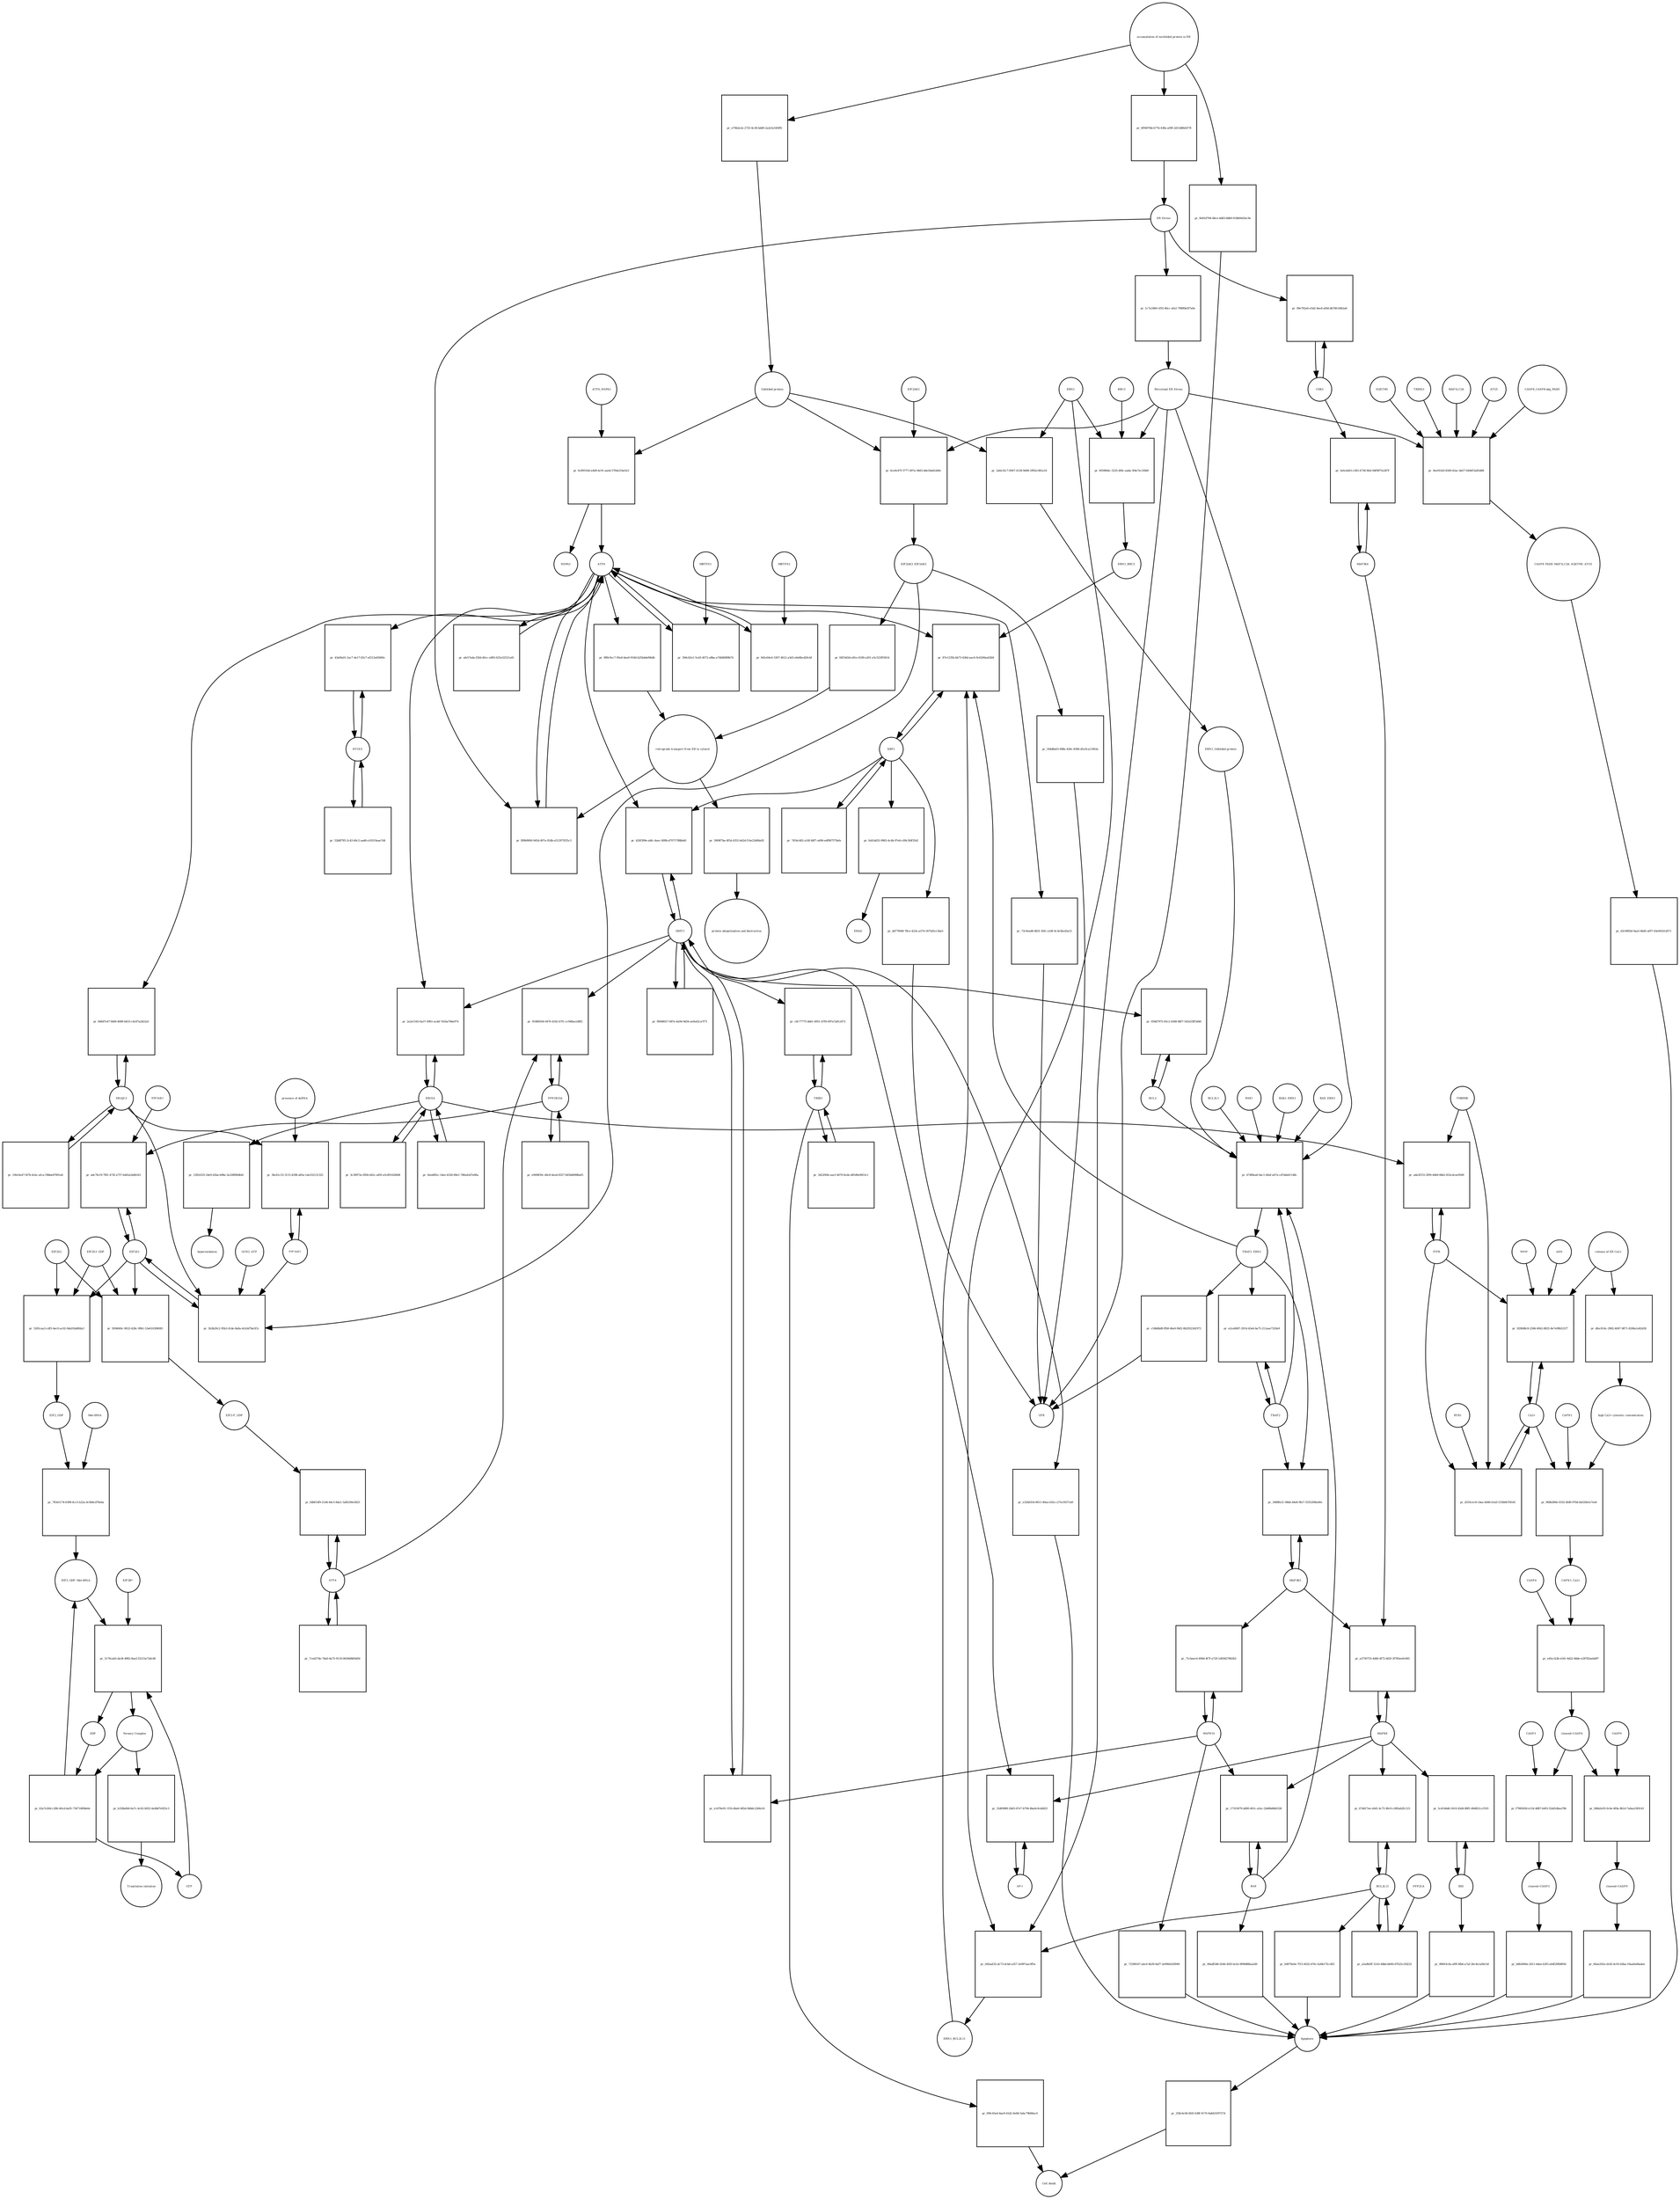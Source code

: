 strict digraph  {
ATF6_HSPA5 [annotation="", bipartite=0, cls=complex, fontsize=4, label=ATF6_HSPA5, shape=circle];
"pr_6c89516d-e4d9-4c91-aaeb-57fda31be5e3" [annotation="", bipartite=1, cls=process, fontsize=4, label="pr_6c89516d-e4d9-4c91-aaeb-57fda31be5e3", shape=square];
ATF6 [annotation="urn_miriam_hgnc.symbol_ATF6", bipartite=0, cls=macromolecule, fontsize=4, label=ATF6, shape=circle];
HSPA5 [annotation="urn_miriam_hgnc.symbol_HSPA5", bipartite=0, cls=macromolecule, fontsize=4, label=HSPA5, shape=circle];
"Unfolded protein" [annotation="", bipartite=0, cls=macromolecule, fontsize=4, label="Unfolded protein", shape=circle];
ERN1 [annotation="urn_miriam_hgnc.symbol_ERN1", bipartite=0, cls=macromolecule, fontsize=4, label=ERN1, shape=circle];
"pr_2a6e32c7-0947-4128-9d08-1ff62c981a18" [annotation="", bipartite=1, cls=process, fontsize=4, label="pr_2a6e32c7-0947-4128-9d08-1ff62c981a18", shape=square];
"ERN1_Unfolded protein" [annotation="", bipartite=0, cls=complex, fontsize=4, label="ERN1_Unfolded protein", shape=circle];
EIF2AK3_EIF2AK3 [annotation="", bipartite=0, cls=complex, fontsize=4, label=EIF2AK3_EIF2AK3, shape=circle];
"pr_fdf10d3d-e81e-4189-a201-e5c522f93614" [annotation="", bipartite=1, cls=process, fontsize=4, label="pr_fdf10d3d-e81e-4189-a201-e5c522f93614", shape=square];
"retrograde transport from ER to cytosol" [annotation="", bipartite=0, cls=phenotype, fontsize=4, label="retrograde transport from ER to cytosol", shape=circle];
"pr_989c9cc7-95e6-4ea9-918d-b25b4def66db" [annotation="", bipartite=1, cls=process, fontsize=4, label="pr_989c9cc7-95e6-4ea9-918d-b25b4def66db", shape=square];
"pr_3909f7ba-0f5d-4355-b42d-f14e23d06a92" [annotation="", bipartite=1, cls=process, fontsize=4, label="pr_3909f7ba-0f5d-4355-b42d-f14e23d06a92", shape=square];
"protein ubiquitination and destruction" [annotation="", bipartite=0, cls=phenotype, fontsize=4, label="protein ubiquitination and destruction", shape=circle];
"pr_474f8ea6-0ac1-40af-a67a-cd7dda61148c" [annotation="", bipartite=1, cls=process, fontsize=4, label="pr_474f8ea6-0ac1-40af-a67a-cd7dda61148c", shape=square];
TRAF2_ERN1 [annotation="", bipartite=0, cls=complex, fontsize=4, label=TRAF2_ERN1, shape=circle];
BAK1_ERN1 [annotation="", bipartite=0, cls=complex, fontsize=4, label=BAK1_ERN1, shape=circle];
BAX_ERN1 [annotation="", bipartite=0, cls=complex, fontsize=4, label=BAX_ERN1, shape=circle];
BCL2 [annotation="urn_miriam_hgnc.symbol_BCL2", bipartite=0, cls="nucleic acid feature", fontsize=4, label=BCL2, shape=circle];
BCL2L1 [annotation="urn_miriam_hgnc.symbol_BCL2L1", bipartite=0, cls=macromolecule, fontsize=4, label=BCL2L1, shape=circle];
"Persistant ER Stress" [annotation="", bipartite=0, cls=phenotype, fontsize=4, label="Persistant ER Stress", shape=circle];
BAX [annotation="urn_miriam_hgnc.symbol_BAX", bipartite=0, cls=macromolecule, fontsize=4, label=BAX, shape=circle];
BAK1 [annotation="urn_miriam_hgnc.symbol_BAK1", bipartite=0, cls=macromolecule, fontsize=4, label=BAK1, shape=circle];
TRAF2 [annotation="urn_miriam_hgnc.symbol_TRAF2", bipartite=0, cls=macromolecule, fontsize=4, label=TRAF2, shape=circle];
XBP1 [annotation="urn_miriam_hgnc.symbol_XBP1", bipartite=0, cls=macromolecule, fontsize=4, label=XBP1, shape=circle];
"pr_87e1235b-bb73-436d-aac6-9c6200aa62b9" [annotation="", bipartite=1, cls=process, fontsize=4, label="pr_87e1235b-bb73-436d-aac6-9c6200aa62b9", shape=square];
ERN1_BBC3 [annotation="", bipartite=0, cls=complex, fontsize=4, label=ERN1_BBC3, shape=circle];
ERN1_BCL2L11 [annotation="", bipartite=0, cls=complex, fontsize=4, label=ERN1_BCL2L11, shape=circle];
"pr_7454c482-a16f-48f7-a496-edf987579afe" [annotation="", bipartite=1, cls=process, fontsize=4, label="pr_7454c482-a16f-48f7-a496-edf987579afe", shape=square];
"pr_fa81dd33-9983-4c4b-97e6-c89c3fdf35d1" [annotation="", bipartite=1, cls=process, fontsize=4, label="pr_fa81dd33-9983-4c4b-97e6-c89c3fdf35d1", shape=square];
ERAD [annotation="", bipartite=0, cls=phenotype, fontsize=4, label=ERAD, shape=circle];
"pr_dd77f608-78ce-423e-a374-1875d5cc5be5" [annotation="", bipartite=1, cls=process, fontsize=4, label="pr_dd77f608-78ce-423e-a374-1875d5cc5be5", shape=square];
UPR [annotation="", bipartite=0, cls=phenotype, fontsize=4, label=UPR, shape=circle];
"pr_e2ce8687-2914-43e4-ba75-211aae7320e9" [annotation="", bipartite=1, cls=process, fontsize=4, label="pr_e2ce8687-2914-43e4-ba75-211aae7320e9", shape=square];
MAPK8 [annotation="urn_miriam_hgnc.symbol_MAPK8", bipartite=0, cls=macromolecule, fontsize=4, label=MAPK8, shape=circle];
"pr_a3750755-4d40-4f72-b02f-3f785ee0c065" [annotation="", bipartite=1, cls=process, fontsize=4, label="pr_a3750755-4d40-4f72-b02f-3f785ee0c065", shape=square];
MAP3K4 [annotation="urn_miriam_hgnc.symbol_MAP3K4", bipartite=0, cls=macromolecule, fontsize=4, label=MAP3K4, shape=circle];
MAP3K5 [annotation="urn_miriam_hgnc.symbol_MAP3K5", bipartite=0, cls=macromolecule, fontsize=4, label=MAP3K5, shape=circle];
MAPK14 [annotation="urn_miriam_hgnc.symbol_MAPK14", bipartite=0, cls=macromolecule, fontsize=4, label=MAPK14, shape=circle];
"pr_71cbeec6-496d-4f7f-a720-1d05827863b3" [annotation="", bipartite=1, cls=process, fontsize=4, label="pr_71cbeec6-496d-4f7f-a720-1d05827863b3", shape=square];
"pr_72398167-abc6-4b39-8af7-2e990e020949" [annotation="", bipartite=1, cls=process, fontsize=4, label="pr_72398167-abc6-4b39-8af7-2e990e020949", shape=square];
Apoptosis [annotation="", bipartite=0, cls=phenotype, fontsize=4, label=Apoptosis, shape=circle];
DDIT3 [annotation="urn_miriam_hgnc.symbol_DDIT3", bipartite=0, cls=macromolecule, fontsize=4, label=DDIT3, shape=circle];
"pr_e1d76e91-1f1b-4be6-9d5d-0b8dc2266c61" [annotation="", bipartite=1, cls=process, fontsize=4, label="pr_e1d76e91-1f1b-4be6-9d5d-0b8dc2266c61", shape=square];
"pr_e326d354-8011-49ea-b1fa-c27ecf437cb0" [annotation="", bipartite=1, cls=process, fontsize=4, label="pr_e326d354-8011-49ea-b1fa-c27ecf437cb0", shape=square];
"pr_058d7975-65c2-4568-86f7-543a55ff3d48" [annotation="", bipartite=1, cls=process, fontsize=4, label="pr_058d7975-65c2-4568-86f7-543a55ff3d48", shape=square];
"pr_f89b9900-945d-497a-924b-e512975f35c3" [annotation="", bipartite=1, cls=process, fontsize=4, label="pr_f89b9900-945d-497a-924b-e512975f35c3", shape=square];
"ER Stress" [annotation="", bipartite=0, cls=phenotype, fontsize=4, label="ER Stress", shape=circle];
"pr_394c62e1-5cd3-4072-a8ba-a74fd6089b74" [annotation="", bipartite=1, cls=process, fontsize=4, label="pr_394c62e1-5cd3-4072-a8ba-a74fd6089b74", shape=square];
MBTPS1 [annotation="urn_miriam_hgnc.symbol_MBTPS1", bipartite=0, cls=macromolecule, fontsize=4, label=MBTPS1, shape=circle];
"pr_9d1e04c6-5307-4612-a3d3-e6e8bcd20cbf" [annotation="", bipartite=1, cls=process, fontsize=4, label="pr_9d1e04c6-5307-4612-a3d3-e6e8bcd20cbf", shape=square];
MBTPS2 [annotation="urn_miriam_hgnc.symbol_MBTPS2", bipartite=0, cls=macromolecule, fontsize=4, label=MBTPS2, shape=circle];
"pr_afe57ada-f20d-40cc-a983-625e32521a45" [annotation="", bipartite=1, cls=process, fontsize=4, label="pr_afe57ada-f20d-40cc-a983-625e32521a45", shape=square];
"pr_f8948027-687e-4a94-9d34-ae0e42ca7f71" [annotation="", bipartite=1, cls=process, fontsize=4, label="pr_f8948027-687e-4a94-9d34-ae0e42ca7f71", shape=square];
"pr_420f399e-abfc-4aec-809b-d7071788bb40" [annotation="", bipartite=1, cls=process, fontsize=4, label="pr_420f399e-abfc-4aec-809b-d7071788bb40", shape=square];
EIF2S1 [annotation="urn_miriam_hgnc.symbol_EIF2S1", bipartite=0, cls=macromolecule, fontsize=4, label=EIF2S1, shape=circle];
"pr_5b3b20c2-95b3-41de-8a8a-4cb3d7be5f1c" [annotation="", bipartite=1, cls=process, fontsize=4, label="pr_5b3b20c2-95b3-41de-8a8a-4cb3d7be5f1c", shape=square];
GCN2_ATP [annotation="", bipartite=0, cls=complex, fontsize=4, label=GCN2_ATP, shape=circle];
EIF2AK2 [annotation="urn_miriam_hgnc.symbol_EIF2AK2", bipartite=0, cls=macromolecule, fontsize=4, label=EIF2AK2, shape=circle];
DNAJC3 [annotation="urn_miriam_hgnc.symbol_DNAJC3", bipartite=0, cls=macromolecule, fontsize=4, label=DNAJC3, shape=circle];
EIF2S2 [annotation="urn_miriam_hgnc.symbol_EIF2S2", bipartite=0, cls=macromolecule, fontsize=4, label=EIF2S2, shape=circle];
"pr_5265caa3-cdf3-4ec0-ac02-0da91bd6fda3" [annotation="", bipartite=1, cls=process, fontsize=4, label="pr_5265caa3-cdf3-4ec0-ac02-0da91bd6fda3", shape=square];
EIF2S3_GDP [annotation="", bipartite=0, cls=complex, fontsize=4, label=EIF2S3_GDP, shape=circle];
EIF2_GDP [annotation="", bipartite=0, cls=complex, fontsize=4, label=EIF2_GDP, shape=circle];
"EIF2_GDP_Met-tRNA" [annotation="", bipartite=0, cls=complex, fontsize=4, label="EIF2_GDP_Met-tRNA", shape=circle];
"pr_5176cab5-da34-4982-8ae2-f2215a72dcd0" [annotation="", bipartite=1, cls=process, fontsize=4, label="pr_5176cab5-da34-4982-8ae2-f2215a72dcd0", shape=square];
"Ternary Complex" [annotation="", bipartite=0, cls=complex, fontsize=4, label="Ternary Complex", shape=circle];
"EIF2B*" [annotation="", bipartite=0, cls=complex, fontsize=4, label="EIF2B*", shape=circle];
GTP [annotation="urn_miriam_obo.chebi_CHEBI%3A57600", bipartite=0, cls="simple chemical", fontsize=4, label=GTP, shape=circle];
GDP [annotation="urn_miriam_obo.chebi_CHEBI%3A65180", bipartite=0, cls="simple chemical", fontsize=4, label=GDP, shape=circle];
"pr_62a7e20d-c286-40cd-ba91-736716f68e6e" [annotation="", bipartite=1, cls=process, fontsize=4, label="pr_62a7e20d-c286-40cd-ba91-736716f68e6e", shape=square];
ATF4 [annotation="urn_miriam_hgnc.symbol_ATF4", bipartite=0, cls=macromolecule, fontsize=4, label=ATF4, shape=circle];
"pr_fdb814f9-21d4-44c5-8da1-5afb336e5825" [annotation="", bipartite=1, cls=process, fontsize=4, label="pr_fdb814f9-21d4-44c5-8da1-5afb336e5825", shape=square];
"EIF2-P_GDP" [annotation="", bipartite=0, cls=complex, fontsize=4, label="EIF2-P_GDP", shape=circle];
"pr_7ced374e-7da0-4a75-9118-0650b8bf4d56" [annotation="", bipartite=1, cls=process, fontsize=4, label="pr_7ced374e-7da0-4a75-9118-0650b8bf4d56", shape=square];
PPP1R15A [annotation="urn_miriam_hgnc.symbol_PPP1R15A", bipartite=0, cls=macromolecule, fontsize=4, label=PPP1R15A, shape=circle];
"pr_91886504-0470-4182-b7f1-cc948aa1d8f2" [annotation="", bipartite=1, cls=process, fontsize=4, label="pr_91886504-0470-4182-b7f1-cc948aa1d8f2", shape=square];
"pr_e949839c-d0c8-4ea4-8327-845b48988a65" [annotation="", bipartite=1, cls=process, fontsize=4, label="pr_e949839c-d0c8-4ea4-8327-845b48988a65", shape=square];
"pr_b328a6b9-6a7c-4c62-b932-4a4b87e925c3" [annotation="", bipartite=1, cls=process, fontsize=4, label="pr_b328a6b9-6a7c-4c62-b932-4a4b87e925c3", shape=square];
"Translation initiation" [annotation="", bipartite=0, cls=phenotype, fontsize=4, label="Translation initiation", shape=circle];
"pr_3488fe21-94bb-44e8-9fa7-35352f4be40c" [annotation="", bipartite=1, cls=process, fontsize=4, label="pr_3488fe21-94bb-44e8-9fa7-35352f4be40c", shape=square];
ERO1A [annotation="urn_miriam_hgnc.symbol_ERO1A", bipartite=0, cls=macromolecule, fontsize=4, label=ERO1A, shape=circle];
"pr_2a2e1543-6a37-4961-acdd-7d1ba76be974" [annotation="", bipartite=1, cls=process, fontsize=4, label="pr_2a2e1543-6a37-4961-acdd-7d1ba76be974", shape=square];
"pr_0eebf82c-14ee-4326-80e1-786a42d7e86a" [annotation="", bipartite=1, cls=process, fontsize=4, label="pr_0eebf82c-14ee-4326-80e1-786a42d7e86a", shape=square];
"pr_adc7fe19-7f81-472f-a757-b445a24db163" [annotation="", bipartite=1, cls=process, fontsize=4, label="pr_adc7fe19-7f81-472f-a757-b445a24db163", shape=square];
EIF2AK1 [annotation="urn_miriam_hgnc.symbol_EIF2AK1", bipartite=0, cls=macromolecule, fontsize=4, label=EIF2AK1, shape=circle];
"pr_17103479-dd90-401c-a5ec-2b48b86b0326" [annotation="", bipartite=1, cls=process, fontsize=4, label="pr_17103479-dd90-401c-a5ec-2b48b86b0326", shape=square];
"pr_08adf5d6-0246-492f-bcb2-8f96888aa2d9" [annotation="", bipartite=1, cls=process, fontsize=4, label="pr_08adf5d6-0246-492f-bcb2-8f96888aa2d9", shape=square];
"Ca2+" [annotation="urn_miriam_obo.chebi_CHEBI%3A29108", bipartite=0, cls="simple chemical", fontsize=4, label="Ca2+", shape=circle];
"pr_929b98c8-2584-4942-8825-8e7e99b521f7" [annotation="", bipartite=1, cls=process, fontsize=4, label="pr_929b98c8-2584-4942-8825-8e7e99b521f7", shape=square];
"release of ER Ca2+" [annotation="", bipartite=0, cls=phenotype, fontsize=4, label="release of ER Ca2+", shape=circle];
ITPR [annotation="urn_miriam_hgnc.symbol_ITPR1|urn_miriam_hgnc.symbol_ITPR2|urn_miriam_hgnc.symbol_ITPR3", bipartite=0, cls=macromolecule, fontsize=4, label=ITPR, shape=circle];
MAM [annotation="", bipartite=0, cls=phenotype, fontsize=4, label=MAM, shape=circle];
s619 [annotation="", bipartite=0, cls=complex, fontsize=4, label=s619, shape=circle];
"pr_fa0ceb63-c583-4738-9faf-84f9875e287f" [annotation="", bipartite=1, cls=process, fontsize=4, label="pr_fa0ceb63-c583-4738-9faf-84f9875e287f", shape=square];
CDK5 [annotation="urn_miriam_hgnc.symbol_CDK5", bipartite=0, cls=macromolecule, fontsize=4, label=CDK5, shape=circle];
"pr_09e762a6-e5d2-4ee4-af0d-db76fc64b2a6" [annotation="", bipartite=1, cls="uncertain process", fontsize=4, label="pr_09e762a6-e5d2-4ee4-af0d-db76fc64b2a6", shape=square];
"pr_258c6c66-fb5f-438f-9170-9a8d31f9727d" [annotation="", bipartite=1, cls=process, fontsize=4, label="pr_258c6c66-fb5f-438f-9170-9a8d31f9727d", shape=square];
"Cell death" [annotation="", bipartite=0, cls=phenotype, fontsize=4, label="Cell death", shape=circle];
"pr_d335cec8-cbea-4d46-b1a0-533b0b7f4541" [annotation="", bipartite=1, cls=process, fontsize=4, label="pr_d335cec8-cbea-4d46-b1a0-533b0b7f4541", shape=square];
TMBIM6 [annotation="urn_miriam_hgnc.symbol_TMBIM6", bipartite=0, cls=macromolecule, fontsize=4, label=TMBIM6, shape=circle];
RYR1 [annotation="urn_miriam_hgnc.symbol_RYR1", bipartite=0, cls=macromolecule, fontsize=4, label=RYR1, shape=circle];
EIF2AK3 [annotation="urn_miriam_hgnc.symbol_EIF2AK3", bipartite=0, cls=macromolecule, fontsize=4, label=EIF2AK3, shape=circle];
"pr_6ce0c87f-5777-497a-9483-dde1bbd1d40c" [annotation="", bipartite=1, cls=process, fontsize=4, label="pr_6ce0c87f-5777-497a-9483-dde1bbd1d40c", shape=square];
"pr_12fb1635-24e9-42ba-b98a-3a328f80db41" [annotation="", bipartite=1, cls=process, fontsize=4, label="pr_12fb1635-24e9-42ba-b98a-3a328f80db41", shape=square];
hyperoxidation [annotation="", bipartite=0, cls=phenotype, fontsize=4, label=hyperoxidation, shape=circle];
"pr_3c38972e-f85b-442c-a65f-a5c891628fd8" [annotation="", bipartite=1, cls=process, fontsize=4, label="pr_3c38972e-f85b-442c-a65f-a5c891628fd8", shape=square];
"pr_1c7a18b9-cf92-40cc-afe2-79889a5f7a0e" [annotation="", bipartite=1, cls=process, fontsize=4, label="pr_1c7a18b9-cf92-40cc-afe2-79889a5f7a0e", shape=square];
"CASP8_CASP8-ubq_FADD" [annotation="", bipartite=0, cls=complex, fontsize=4, label="CASP8_CASP8-ubq_FADD", shape=circle];
"pr_9ee91fa9-8349-42ac-bb57-649d53a85d68" [annotation="", bipartite=1, cls=process, fontsize=4, label="pr_9ee91fa9-8349-42ac-bb57-649d53a85d68", shape=square];
"SQSTM1 " [annotation="urn_miriam_hgnc.symbol_SQSTM1", bipartite=0, cls=macromolecule, fontsize=4, label="SQSTM1 ", shape=circle];
CASP8_FADD_MAP1LC3A_SQSTM1_ATG5 [annotation="", bipartite=0, cls=complex, fontsize=4, label=CASP8_FADD_MAP1LC3A_SQSTM1_ATG5, shape=circle];
TRIM13 [annotation="urn_miriam_hgnc.symbol_TRIM13", bipartite=0, cls=macromolecule, fontsize=4, label=TRIM13, shape=circle];
MAP1LC3A [annotation="urn_miriam_hgnc.symbol_MAP1LC3A", bipartite=0, cls=macromolecule, fontsize=4, label=MAP1LC3A, shape=circle];
ATG5 [annotation="urn_miriam_hgnc.symbol_ATG5", bipartite=0, cls=macromolecule, fontsize=4, label=ATG5, shape=circle];
"pr_d3c0895d-9aa5-4bd5-af97-43e94161d571" [annotation="", bipartite=1, cls=process, fontsize=4, label="pr_d3c0895d-9aa5-4bd5-af97-43e94161d571", shape=square];
"AP-1" [annotation="urn_miriam_hgnc.symbol_FOS|urn_miriam_hgnc.symbol_FOSB|urn_miriam_hgnc.symbol_FOSL1|urn_miriam_hgnc.symbol_FOSL2|urn_miriam_hgnc.symbol_JUN|urn_miriam_hgnc.symbol_JUNB|urn_miriam_hgnc.symbol_JUND", bipartite=0, cls=macromolecule, fontsize=4, label="AP-1", shape=circle];
"pr_32df4989-2b63-47e7-b794-4ba4c0cdd425" [annotation="", bipartite=1, cls=process, fontsize=4, label="pr_32df4989-2b63-47e7-b794-4ba4c0cdd425", shape=square];
"pr_3bc61c53-3115-4298-a85a-1de332131325" [annotation="", bipartite=1, cls=process, fontsize=4, label="pr_3bc61c53-3115-4298-a85a-1de332131325", shape=square];
"presence of dsRNA" [annotation="", bipartite=0, cls=phenotype, fontsize=4, label="presence of dsRNA", shape=circle];
"Met-tRNA" [annotation="urn_miriam_hgnc_HGNC%3A34779", bipartite=0, cls="nucleic acid feature", fontsize=4, label="Met-tRNA", shape=circle];
"pr_783e5174-6398-4cc5-b22a-4c0b4cd76eba" [annotation="", bipartite=1, cls=process, fontsize=4, label="pr_783e5174-6398-4cc5-b22a-4c0b4cd76eba", shape=square];
"pr_5f04660c-9032-428c-99b1-53e616398083" [annotation="", bipartite=1, cls=process, fontsize=4, label="pr_5f04660c-9032-428c-99b1-53e616398083", shape=square];
"accumulation of misfolded protein in ER" [annotation="", bipartite=0, cls=phenotype, fontsize=4, label="accumulation of misfolded protein in ER", shape=circle];
"pr_e76b2e2e-2725-4c38-bdd9-2a2e5e545ff6" [annotation="", bipartite=1, cls=process, fontsize=4, label="pr_e76b2e2e-2725-4c38-bdd9-2a2e5e545ff6", shape=square];
"pr_6f9497bb-b77b-438a-a09f-2d15d86d1f78" [annotation="", bipartite=1, cls=process, fontsize=4, label="pr_6f9497bb-b77b-438a-a09f-2d15d86d1f78", shape=square];
"pr_9e81d794-48ce-4d83-8db9-018b0443ec9e" [annotation="", bipartite=1, cls=process, fontsize=4, label="pr_9e81d794-48ce-4d83-8db9-018b0443ec9e", shape=square];
"pr_184d8a03-908e-428c-8396-d5c0ca11963a" [annotation="", bipartite=1, cls=process, fontsize=4, label="pr_184d8a03-908e-428c-8396-d5c0ca11963a", shape=square];
"pr_c54b8bd9-ffb9-46e0-9bf2-8b29323d1972" [annotation="", bipartite=1, cls=process, fontsize=4, label="pr_c54b8bd9-ffb9-46e0-9bf2-8b29323d1972", shape=square];
"pr_73c9ead8-d831-45fc-a18f-4c3e5bcd3a15" [annotation="", bipartite=1, cls=process, fontsize=4, label="pr_73c9ead8-d831-45fc-a18f-4c3e5bcd3a15", shape=square];
BCL2L11 [annotation="urn_miriam_hgnc.symbol_BCL2L11", bipartite=0, cls=macromolecule, fontsize=4, label=BCL2L11, shape=circle];
"pr_67dd17ee-e0d1-4c72-80c0-c085ab2fc123" [annotation="", bipartite=1, cls=process, fontsize=4, label="pr_67dd17ee-e0d1-4c72-80c0-c085ab2fc123", shape=square];
BID [annotation="urn_miriam_hgnc.symbol_BID", bipartite=0, cls=macromolecule, fontsize=4, label=BID, shape=circle];
"pr_5cd146d6-5410-42d4-88f5-49d821ccf183" [annotation="", bipartite=1, cls=process, fontsize=4, label="pr_5cd146d6-5410-42d4-88f5-49d821ccf183", shape=square];
"pr_0d979a0e-7f15-4032-b76c-b26b17fcc6f3" [annotation="", bipartite=1, cls=process, fontsize=4, label="pr_0d979a0e-7f15-4032-b76c-b26b17fcc6f3", shape=square];
"pr_89603c0a-af9f-4fb6-a7af-26c4e1a0b13d" [annotation="", bipartite=1, cls=process, fontsize=4, label="pr_89603c0a-af9f-4fb6-a7af-26c4e1a0b13d", shape=square];
"pr_0d5aaf32-dc73-4cbd-a357-3e997aac9f5e" [annotation="", bipartite=1, cls=process, fontsize=4, label="pr_0d5aaf32-dc73-4cbd-a357-3e997aac9f5e", shape=square];
"pr_f659844c-3225-4f8c-aada-3f4e7ec1fb60" [annotation="", bipartite=1, cls=process, fontsize=4, label="pr_f659844c-3225-4f8c-aada-3f4e7ec1fb60", shape=square];
BBC3 [annotation="urn_miriam_hgnc.symbol_BBC3", bipartite=0, cls=macromolecule, fontsize=4, label=BBC3, shape=circle];
"pr_a5a9b5ff-3143-4dbb-bb90-d7025c1fd232" [annotation="", bipartite=1, cls=process, fontsize=4, label="pr_a5a9b5ff-3143-4dbb-bb90-d7025c1fd232", shape=square];
PPP2CA [annotation="urn_miriam_hgnc.symbol_PPP2CA", bipartite=0, cls=macromolecule, fontsize=4, label=PPP2CA, shape=circle];
TRIB3 [annotation="urn_miriam_hgnc.symbol_TRIB3", bipartite=0, cls=macromolecule, fontsize=4, label=TRIB3, shape=circle];
"pr_c8c77775-bb61-4951-b7f6-697a7a812472" [annotation="", bipartite=1, cls=process, fontsize=4, label="pr_c8c77775-bb61-4951-b7f6-697a7a812472", shape=square];
"pr_3422f49e-aacf-4070-8cde-d8549e9653c1" [annotation="", bipartite=1, cls=process, fontsize=4, label="pr_3422f49e-aacf-4070-8cde-d8549e9653c1", shape=square];
"pr_f09c45e4-8ae9-41d2-9e68-5ebc79b96ec0" [annotation="", bipartite=1, cls=process, fontsize=4, label="pr_f09c45e4-8ae9-41d2-9e68-5ebc79b96ec0", shape=square];
"pr_dfec814c-2982-4047-9871-8206a1e82d30" [annotation="", bipartite=1, cls=process, fontsize=4, label="pr_dfec814c-2982-4047-9871-8206a1e82d30", shape=square];
"high Ca2+ cytosolic concentration" [annotation="", bipartite=0, cls=phenotype, fontsize=4, label="high Ca2+ cytosolic concentration", shape=circle];
"pr_848d7e47-fb68-4689-b433-c4c87a2d22a5" [annotation="", bipartite=1, cls=process, fontsize=4, label="pr_848d7e47-fb68-4689-b433-c4c87a2d22a5", shape=square];
"pr_106c6e47-f47b-4cbc-afca-59bbe87891a8" [annotation="", bipartite=1, cls=process, fontsize=4, label="pr_106c6e47-f47b-4cbc-afca-59bbe87891a8", shape=square];
"pr_ada3f155-2f09-44b9-84b2-832cdcee9569" [annotation="", bipartite=1, cls=process, fontsize=4, label="pr_ada3f155-2f09-44b9-84b2-832cdcee9569", shape=square];
CASP4 [annotation="urn_miriam_hgnc.symbol_CASP4", bipartite=0, cls=macromolecule, fontsize=4, label=CASP4, shape=circle];
"pr_e45ccb3b-e541-4d22-8dde-e28782aebd97" [annotation="", bipartite=1, cls=process, fontsize=4, label="pr_e45ccb3b-e541-4d22-8dde-e28782aebd97", shape=square];
"cleaved~CASP4" [annotation="urn_miriam_hgnc.symbol_CASP4", bipartite=0, cls=macromolecule, fontsize=4, label="cleaved~CASP4", shape=circle];
"CAPN1_Ca2+" [annotation="", bipartite=0, cls=complex, fontsize=4, label="CAPN1_Ca2+", shape=circle];
CASP3 [annotation="urn_miriam_hgnc.symbol_CASP3", bipartite=0, cls=macromolecule, fontsize=4, label=CASP3, shape=circle];
"pr_f7985658-e124-4887-b491-f2dd1dbea78b" [annotation="", bipartite=1, cls=process, fontsize=4, label="pr_f7985658-e124-4887-b491-f2dd1dbea78b", shape=square];
"cleaved~CASP3" [annotation="urn_miriam_hgnc.symbol_CASP3", bipartite=0, cls=macromolecule, fontsize=4, label="cleaved~CASP3", shape=circle];
CASP9 [annotation="urn_miriam_hgnc.symbol_CSAP9", bipartite=0, cls=macromolecule, fontsize=4, label=CASP9, shape=circle];
"pr_fdbb2e93-0c4e-4f0a-8b1d-7a6aa10f4141" [annotation="", bipartite=1, cls=process, fontsize=4, label="pr_fdbb2e93-0c4e-4f0a-8b1d-7a6aa10f4141", shape=square];
"cleaved~CASP9" [annotation="urn_miriam_hgnc.symbol_CASP9", bipartite=0, cls=macromolecule, fontsize=4, label="cleaved~CASP9", shape=circle];
CAPN1 [annotation="urn_miriam_hgnc.symbol_CAPN1", bipartite=0, cls=macromolecule, fontsize=4, label=CAPN1, shape=circle];
"pr_968b389e-0332-4fd9-97bd-bb526b1e7ee6" [annotation="", bipartite=1, cls=process, fontsize=4, label="pr_968b389e-0332-4fd9-97bd-bb526b1e7ee6", shape=square];
"pr_b8b5060e-2611-4dee-b3f5-eb4f20fb8956" [annotation="", bipartite=1, cls=process, fontsize=4, label="pr_b8b5060e-2611-4dee-b3f5-eb4f20fb8956", shape=square];
"pr_66ae292e-d1d5-4c93-b5ba-19aa0a66adee" [annotation="", bipartite=1, cls=process, fontsize=4, label="pr_66ae292e-d1d5-4c93-b5ba-19aa0a66adee", shape=square];
HYOU1 [annotation="urn_miriam_hgnc.symbol_HYOU1", bipartite=0, cls=macromolecule, fontsize=4, label=HYOU1, shape=circle];
"pr_43af6a01-2ac7-4e17-83c7-ef212a65060c" [annotation="", bipartite=1, cls=process, fontsize=4, label="pr_43af6a01-2ac7-4e17-83c7-ef212a65060c", shape=square];
"pr_52b8f785-2c43-40c2-aad6-e16519aae7d4" [annotation="", bipartite=1, cls=process, fontsize=4, label="pr_52b8f785-2c43-40c2-aad6-e16519aae7d4", shape=square];
ATF6_HSPA5 -> "pr_6c89516d-e4d9-4c91-aaeb-57fda31be5e3"  [annotation="", interaction_type=consumption];
"pr_6c89516d-e4d9-4c91-aaeb-57fda31be5e3" -> ATF6  [annotation="", interaction_type=production];
"pr_6c89516d-e4d9-4c91-aaeb-57fda31be5e3" -> HSPA5  [annotation="", interaction_type=production];
ATF6 -> "pr_989c9cc7-95e6-4ea9-918d-b25b4def66db"  [annotation="", interaction_type=consumption];
ATF6 -> "pr_87e1235b-bb73-436d-aac6-9c6200aa62b9"  [annotation="urn_miriam_pubmed_26587781|urn_miriam_pubmed_23430059", interaction_type=catalysis];
ATF6 -> "pr_f89b9900-945d-497a-924b-e512975f35c3"  [annotation="", interaction_type=consumption];
ATF6 -> "pr_394c62e1-5cd3-4072-a8ba-a74fd6089b74"  [annotation="", interaction_type=consumption];
ATF6 -> "pr_9d1e04c6-5307-4612-a3d3-e6e8bcd20cbf"  [annotation="", interaction_type=consumption];
ATF6 -> "pr_afe57ada-f20d-40cc-a983-625e32521a45"  [annotation="", interaction_type=consumption];
ATF6 -> "pr_420f399e-abfc-4aec-809b-d7071788bb40"  [annotation="urn_miriam_pubmed_26587781|urn_miriam_pubmed_17991856|urn_miriam_pubmed_28843399", interaction_type=catalysis];
ATF6 -> "pr_2a2e1543-6a37-4961-acdd-7d1ba76be974"  [annotation="urn_miriam_pubmed_23850759|urn_miriam_pubmed_25387528", interaction_type=catalysis];
ATF6 -> "pr_73c9ead8-d831-45fc-a18f-4c3e5bcd3a15"  [annotation="", interaction_type=consumption];
ATF6 -> "pr_848d7e47-fb68-4689-b433-c4c87a2d22a5"  [annotation="urn_miriam_pubmed_12601012|urn_miriam_pubmed_18360008", interaction_type=catalysis];
ATF6 -> "pr_43af6a01-2ac7-4e17-83c7-ef212a65060c"  [annotation=urn_miriam_pubmed_18360008, interaction_type=catalysis];
"Unfolded protein" -> "pr_6c89516d-e4d9-4c91-aaeb-57fda31be5e3"  [annotation="urn_miriam_pubmed_19509052|urn_miriam_pubmed_12847084|urn_miriam_pubmed_23850759", interaction_type=catalysis];
"Unfolded protein" -> "pr_2a6e32c7-0947-4128-9d08-1ff62c981a18"  [annotation="", interaction_type=consumption];
"Unfolded protein" -> "pr_6ce0c87f-5777-497a-9483-dde1bbd1d40c"  [annotation=urn_miriam_pubmed_17991856, interaction_type=catalysis];
ERN1 -> "pr_2a6e32c7-0947-4128-9d08-1ff62c981a18"  [annotation="", interaction_type=consumption];
ERN1 -> "pr_0d5aaf32-dc73-4cbd-a357-3e997aac9f5e"  [annotation="", interaction_type=consumption];
ERN1 -> "pr_f659844c-3225-4f8c-aada-3f4e7ec1fb60"  [annotation="", interaction_type=consumption];
"pr_2a6e32c7-0947-4128-9d08-1ff62c981a18" -> "ERN1_Unfolded protein"  [annotation="", interaction_type=production];
"ERN1_Unfolded protein" -> "pr_474f8ea6-0ac1-40af-a67a-cd7dda61148c"  [annotation="", interaction_type=consumption];
EIF2AK3_EIF2AK3 -> "pr_fdf10d3d-e81e-4189-a201-e5c522f93614"  [annotation="", interaction_type=consumption];
EIF2AK3_EIF2AK3 -> "pr_5b3b20c2-95b3-41de-8a8a-4cb3d7be5f1c"  [annotation="urn_miriam_pubmed_12667446|urn_miriam_pubmed_16246152|urn_miriam_pubmed_12601012|urn_miriam_pubmed_23850759|urn_miriam_pubmed_18360008|urn_miriam_pubmed_26587781", interaction_type=catalysis];
EIF2AK3_EIF2AK3 -> "pr_184d8a03-908e-428c-8396-d5c0ca11963a"  [annotation="", interaction_type=consumption];
"pr_fdf10d3d-e81e-4189-a201-e5c522f93614" -> "retrograde transport from ER to cytosol"  [annotation="", interaction_type=production];
"retrograde transport from ER to cytosol" -> "pr_3909f7ba-0f5d-4355-b42d-f14e23d06a92"  [annotation="", interaction_type=consumption];
"retrograde transport from ER to cytosol" -> "pr_f89b9900-945d-497a-924b-e512975f35c3"  [annotation="urn_miriam_pubmed_18360008|urn_miriam_pubmed_17991856|urn_miriam_pubmed_26587781|urn_miriam_pubmed_12847084", interaction_type=inhibition];
"pr_989c9cc7-95e6-4ea9-918d-b25b4def66db" -> "retrograde transport from ER to cytosol"  [annotation="", interaction_type=production];
"pr_3909f7ba-0f5d-4355-b42d-f14e23d06a92" -> "protein ubiquitination and destruction"  [annotation="", interaction_type=production];
"pr_474f8ea6-0ac1-40af-a67a-cd7dda61148c" -> TRAF2_ERN1  [annotation="", interaction_type=production];
TRAF2_ERN1 -> "pr_87e1235b-bb73-436d-aac6-9c6200aa62b9"  [annotation="urn_miriam_pubmed_26587781|urn_miriam_pubmed_23430059", interaction_type=catalysis];
TRAF2_ERN1 -> "pr_e2ce8687-2914-43e4-ba75-211aae7320e9"  [annotation=urn_miriam_pubmed_23850759, interaction_type=catalysis];
TRAF2_ERN1 -> "pr_3488fe21-94bb-44e8-9fa7-35352f4be40c"  [annotation=urn_miriam_pubmed_23850759, interaction_type=catalysis];
TRAF2_ERN1 -> "pr_c54b8bd9-ffb9-46e0-9bf2-8b29323d1972"  [annotation="", interaction_type=consumption];
BAK1_ERN1 -> "pr_474f8ea6-0ac1-40af-a67a-cd7dda61148c"  [annotation="urn_miriam_pubmed_23850759|urn_miriam_pubmed_23430059|urn_miriam_pubmed_26587781", interaction_type=catalysis];
BAX_ERN1 -> "pr_474f8ea6-0ac1-40af-a67a-cd7dda61148c"  [annotation="urn_miriam_pubmed_23850759|urn_miriam_pubmed_23430059|urn_miriam_pubmed_26587781", interaction_type=catalysis];
BCL2 -> "pr_474f8ea6-0ac1-40af-a67a-cd7dda61148c"  [annotation="urn_miriam_pubmed_23850759|urn_miriam_pubmed_23430059|urn_miriam_pubmed_26587781", interaction_type=inhibition];
BCL2 -> "pr_058d7975-65c2-4568-86f7-543a55ff3d48"  [annotation="", interaction_type=consumption];
BCL2L1 -> "pr_474f8ea6-0ac1-40af-a67a-cd7dda61148c"  [annotation="urn_miriam_pubmed_23850759|urn_miriam_pubmed_23430059|urn_miriam_pubmed_26587781", interaction_type=inhibition];
"Persistant ER Stress" -> "pr_474f8ea6-0ac1-40af-a67a-cd7dda61148c"  [annotation="urn_miriam_pubmed_23850759|urn_miriam_pubmed_23430059|urn_miriam_pubmed_26587781", interaction_type=inhibition];
"Persistant ER Stress" -> "pr_6ce0c87f-5777-497a-9483-dde1bbd1d40c"  [annotation=urn_miriam_pubmed_17991856, interaction_type=catalysis];
"Persistant ER Stress" -> "pr_9ee91fa9-8349-42ac-bb57-649d53a85d68"  [annotation=urn_miriam_pubmed_17991856, interaction_type=catalysis];
"Persistant ER Stress" -> "pr_0d5aaf32-dc73-4cbd-a357-3e997aac9f5e"  [annotation="urn_miriam_pubmed_23850759|urn_miriam_pubmed_23430059|urn_miriam_pubmed_26587781", interaction_type=inhibition];
"Persistant ER Stress" -> "pr_f659844c-3225-4f8c-aada-3f4e7ec1fb60"  [annotation="urn_miriam_pubmed_23430059|urn_miriam_pubmed_17991856", interaction_type=inhibition];
BAX -> "pr_474f8ea6-0ac1-40af-a67a-cd7dda61148c"  [annotation="urn_miriam_pubmed_23850759|urn_miriam_pubmed_23430059|urn_miriam_pubmed_26587781", interaction_type=catalysis];
BAX -> "pr_17103479-dd90-401c-a5ec-2b48b86b0326"  [annotation="", interaction_type=consumption];
BAX -> "pr_08adf5d6-0246-492f-bcb2-8f96888aa2d9"  [annotation="", interaction_type=consumption];
BAK1 -> "pr_474f8ea6-0ac1-40af-a67a-cd7dda61148c"  [annotation="urn_miriam_pubmed_23850759|urn_miriam_pubmed_23430059|urn_miriam_pubmed_26587781", interaction_type=catalysis];
TRAF2 -> "pr_474f8ea6-0ac1-40af-a67a-cd7dda61148c"  [annotation="", interaction_type=consumption];
TRAF2 -> "pr_e2ce8687-2914-43e4-ba75-211aae7320e9"  [annotation="", interaction_type=consumption];
TRAF2 -> "pr_3488fe21-94bb-44e8-9fa7-35352f4be40c"  [annotation=urn_miriam_pubmed_23850759, interaction_type=catalysis];
XBP1 -> "pr_87e1235b-bb73-436d-aac6-9c6200aa62b9"  [annotation="", interaction_type=consumption];
XBP1 -> "pr_7454c482-a16f-48f7-a496-edf987579afe"  [annotation="", interaction_type=consumption];
XBP1 -> "pr_fa81dd33-9983-4c4b-97e6-c89c3fdf35d1"  [annotation="", interaction_type=consumption];
XBP1 -> "pr_dd77f608-78ce-423e-a374-1875d5cc5be5"  [annotation="", interaction_type=consumption];
XBP1 -> "pr_420f399e-abfc-4aec-809b-d7071788bb40"  [annotation="urn_miriam_pubmed_26587781|urn_miriam_pubmed_17991856|urn_miriam_pubmed_28843399", interaction_type=catalysis];
"pr_87e1235b-bb73-436d-aac6-9c6200aa62b9" -> XBP1  [annotation="", interaction_type=production];
ERN1_BBC3 -> "pr_87e1235b-bb73-436d-aac6-9c6200aa62b9"  [annotation="urn_miriam_pubmed_26587781|urn_miriam_pubmed_23430059", interaction_type=catalysis];
ERN1_BCL2L11 -> "pr_87e1235b-bb73-436d-aac6-9c6200aa62b9"  [annotation="urn_miriam_pubmed_26587781|urn_miriam_pubmed_23430059", interaction_type=catalysis];
"pr_7454c482-a16f-48f7-a496-edf987579afe" -> XBP1  [annotation="", interaction_type=production];
"pr_fa81dd33-9983-4c4b-97e6-c89c3fdf35d1" -> ERAD  [annotation="", interaction_type=production];
"pr_dd77f608-78ce-423e-a374-1875d5cc5be5" -> UPR  [annotation="", interaction_type=production];
"pr_e2ce8687-2914-43e4-ba75-211aae7320e9" -> TRAF2  [annotation="", interaction_type=production];
MAPK8 -> "pr_a3750755-4d40-4f72-b02f-3f785ee0c065"  [annotation="", interaction_type=consumption];
MAPK8 -> "pr_17103479-dd90-401c-a5ec-2b48b86b0326"  [annotation="urn_miriam_pubmed_18191217|urn_miriam_pubmed_23430059", interaction_type=catalysis];
MAPK8 -> "pr_32df4989-2b63-47e7-b794-4ba4c0cdd425"  [annotation="urn_miriam_pubmed_26618107|urn_miriam_pubmed_26587781|urn_miriam_pubmed_23850759", interaction_type=catalysis];
MAPK8 -> "pr_67dd17ee-e0d1-4c72-80c0-c085ab2fc123"  [annotation="urn_miriam_pubmed_26018731|urn_miriam_pubmed_23850759", interaction_type=catalysis];
MAPK8 -> "pr_5cd146d6-5410-42d4-88f5-49d821ccf183"  [annotation="urn_miriam_pubmed_23430059|urn_miriam_pubmed_11583631", interaction_type=catalysis];
"pr_a3750755-4d40-4f72-b02f-3f785ee0c065" -> MAPK8  [annotation="", interaction_type=production];
MAP3K4 -> "pr_a3750755-4d40-4f72-b02f-3f785ee0c065"  [annotation="urn_miriam_pubmed_18191217|urn_miriam_pubmed_23850759|urn_miriam_pubmed_26587781", interaction_type=catalysis];
MAP3K4 -> "pr_fa0ceb63-c583-4738-9faf-84f9875e287f"  [annotation="", interaction_type=consumption];
MAP3K5 -> "pr_a3750755-4d40-4f72-b02f-3f785ee0c065"  [annotation="urn_miriam_pubmed_18191217|urn_miriam_pubmed_23850759|urn_miriam_pubmed_26587781", interaction_type=catalysis];
MAP3K5 -> "pr_71cbeec6-496d-4f7f-a720-1d05827863b3"  [annotation="urn_miriam_pubmed_23850759|urn_miriam_pubmed_12215209", interaction_type=catalysis];
MAP3K5 -> "pr_3488fe21-94bb-44e8-9fa7-35352f4be40c"  [annotation="", interaction_type=consumption];
MAPK14 -> "pr_71cbeec6-496d-4f7f-a720-1d05827863b3"  [annotation="", interaction_type=consumption];
MAPK14 -> "pr_72398167-abc6-4b39-8af7-2e990e020949"  [annotation="", interaction_type=consumption];
MAPK14 -> "pr_e1d76e91-1f1b-4be6-9d5d-0b8dc2266c61"  [annotation="urn_miriam_pubmed_23850759|urn_miriam_pubmed_23430059|urn_miriam_pubmed_26137585", interaction_type=catalysis];
MAPK14 -> "pr_17103479-dd90-401c-a5ec-2b48b86b0326"  [annotation="urn_miriam_pubmed_18191217|urn_miriam_pubmed_23430059", interaction_type=catalysis];
"pr_71cbeec6-496d-4f7f-a720-1d05827863b3" -> MAPK14  [annotation="", interaction_type=production];
"pr_72398167-abc6-4b39-8af7-2e990e020949" -> Apoptosis  [annotation="", interaction_type=production];
Apoptosis -> "pr_258c6c66-fb5f-438f-9170-9a8d31f9727d"  [annotation="", interaction_type=consumption];
DDIT3 -> "pr_e1d76e91-1f1b-4be6-9d5d-0b8dc2266c61"  [annotation="", interaction_type=consumption];
DDIT3 -> "pr_e326d354-8011-49ea-b1fa-c27ecf437cb0"  [annotation="", interaction_type=consumption];
DDIT3 -> "pr_058d7975-65c2-4568-86f7-543a55ff3d48"  [annotation="urn_miriam_pubmed_30662442|urn_miriam_pubmed_23850759", interaction_type=inhibition];
DDIT3 -> "pr_f8948027-687e-4a94-9d34-ae0e42ca7f71"  [annotation="", interaction_type=consumption];
DDIT3 -> "pr_420f399e-abfc-4aec-809b-d7071788bb40"  [annotation="", interaction_type=consumption];
DDIT3 -> "pr_91886504-0470-4182-b7f1-cc948aa1d8f2"  [annotation="urn_miriam_pubmed_23850759|urn_miriam_pubmed_31638256", interaction_type=catalysis];
DDIT3 -> "pr_2a2e1543-6a37-4961-acdd-7d1ba76be974"  [annotation="urn_miriam_pubmed_23850759|urn_miriam_pubmed_25387528", interaction_type=catalysis];
DDIT3 -> "pr_32df4989-2b63-47e7-b794-4ba4c0cdd425"  [annotation="urn_miriam_pubmed_26618107|urn_miriam_pubmed_26587781|urn_miriam_pubmed_23850759", interaction_type=catalysis];
DDIT3 -> "pr_c8c77775-bb61-4951-b7f6-697a7a812472"  [annotation="urn_miriam_pubmed_23430059|urn_miriam_pubmed_18940792", interaction_type=catalysis];
"pr_e1d76e91-1f1b-4be6-9d5d-0b8dc2266c61" -> DDIT3  [annotation="", interaction_type=production];
"pr_e326d354-8011-49ea-b1fa-c27ecf437cb0" -> Apoptosis  [annotation="", interaction_type=production];
"pr_058d7975-65c2-4568-86f7-543a55ff3d48" -> BCL2  [annotation="", interaction_type=production];
"pr_f89b9900-945d-497a-924b-e512975f35c3" -> ATF6  [annotation="", interaction_type=production];
"ER Stress" -> "pr_f89b9900-945d-497a-924b-e512975f35c3"  [annotation="urn_miriam_pubmed_18360008|urn_miriam_pubmed_17991856|urn_miriam_pubmed_26587781|urn_miriam_pubmed_12847084", interaction_type=catalysis];
"ER Stress" -> "pr_09e762a6-e5d2-4ee4-af0d-db76fc64b2a6"  [annotation=urn_miriam_pubmed_22388889, interaction_type=catalysis];
"ER Stress" -> "pr_1c7a18b9-cf92-40cc-afe2-79889a5f7a0e"  [annotation="", interaction_type=consumption];
"pr_394c62e1-5cd3-4072-a8ba-a74fd6089b74" -> ATF6  [annotation="", interaction_type=production];
MBTPS1 -> "pr_394c62e1-5cd3-4072-a8ba-a74fd6089b74"  [annotation="urn_miriam_pubmed_18360008|urn_miriam_pubmed_17991856|urn_miriam_pubmed_26587781|urn_miriam_pubmed_23850759", interaction_type=catalysis];
"pr_9d1e04c6-5307-4612-a3d3-e6e8bcd20cbf" -> ATF6  [annotation="", interaction_type=production];
MBTPS2 -> "pr_9d1e04c6-5307-4612-a3d3-e6e8bcd20cbf"  [annotation="urn_miriam_pubmed_23850759|urn_miriam_pubmed_26587781|urn_miriam_pubmed_17991856|urn_miriam_pubmed_18360008", interaction_type=catalysis];
"pr_afe57ada-f20d-40cc-a983-625e32521a45" -> ATF6  [annotation="", interaction_type=production];
"pr_f8948027-687e-4a94-9d34-ae0e42ca7f71" -> DDIT3  [annotation="", interaction_type=production];
"pr_420f399e-abfc-4aec-809b-d7071788bb40" -> DDIT3  [annotation="", interaction_type=production];
EIF2S1 -> "pr_5b3b20c2-95b3-41de-8a8a-4cb3d7be5f1c"  [annotation="", interaction_type=consumption];
EIF2S1 -> "pr_5265caa3-cdf3-4ec0-ac02-0da91bd6fda3"  [annotation="", interaction_type=consumption];
EIF2S1 -> "pr_adc7fe19-7f81-472f-a757-b445a24db163"  [annotation="", interaction_type=consumption];
EIF2S1 -> "pr_5f04660c-9032-428c-99b1-53e616398083"  [annotation="", interaction_type=consumption];
"pr_5b3b20c2-95b3-41de-8a8a-4cb3d7be5f1c" -> EIF2S1  [annotation="", interaction_type=production];
GCN2_ATP -> "pr_5b3b20c2-95b3-41de-8a8a-4cb3d7be5f1c"  [annotation="urn_miriam_pubmed_12667446|urn_miriam_pubmed_16246152|urn_miriam_pubmed_12601012|urn_miriam_pubmed_23850759|urn_miriam_pubmed_18360008|urn_miriam_pubmed_26587781", interaction_type=catalysis];
EIF2AK2 -> "pr_5b3b20c2-95b3-41de-8a8a-4cb3d7be5f1c"  [annotation="urn_miriam_pubmed_12667446|urn_miriam_pubmed_16246152|urn_miriam_pubmed_12601012|urn_miriam_pubmed_23850759|urn_miriam_pubmed_18360008|urn_miriam_pubmed_26587781", interaction_type=catalysis];
EIF2AK2 -> "pr_3bc61c53-3115-4298-a85a-1de332131325"  [annotation="", interaction_type=consumption];
DNAJC3 -> "pr_5b3b20c2-95b3-41de-8a8a-4cb3d7be5f1c"  [annotation="urn_miriam_pubmed_12667446|urn_miriam_pubmed_16246152|urn_miriam_pubmed_12601012|urn_miriam_pubmed_23850759|urn_miriam_pubmed_18360008|urn_miriam_pubmed_26587781", interaction_type=inhibition];
DNAJC3 -> "pr_3bc61c53-3115-4298-a85a-1de332131325"  [annotation="urn_miriam_pubmed_12601012|urn_miriam_pubmed_26587781|urn_miriam_pubmed_23850759", interaction_type=inhibition];
DNAJC3 -> "pr_848d7e47-fb68-4689-b433-c4c87a2d22a5"  [annotation="", interaction_type=consumption];
DNAJC3 -> "pr_106c6e47-f47b-4cbc-afca-59bbe87891a8"  [annotation="", interaction_type=consumption];
EIF2S2 -> "pr_5265caa3-cdf3-4ec0-ac02-0da91bd6fda3"  [annotation="", interaction_type=consumption];
EIF2S2 -> "pr_5f04660c-9032-428c-99b1-53e616398083"  [annotation="", interaction_type=consumption];
"pr_5265caa3-cdf3-4ec0-ac02-0da91bd6fda3" -> EIF2_GDP  [annotation="", interaction_type=production];
EIF2S3_GDP -> "pr_5265caa3-cdf3-4ec0-ac02-0da91bd6fda3"  [annotation="", interaction_type=consumption];
EIF2S3_GDP -> "pr_5f04660c-9032-428c-99b1-53e616398083"  [annotation="", interaction_type=consumption];
EIF2_GDP -> "pr_783e5174-6398-4cc5-b22a-4c0b4cd76eba"  [annotation="", interaction_type=consumption];
"EIF2_GDP_Met-tRNA" -> "pr_5176cab5-da34-4982-8ae2-f2215a72dcd0"  [annotation="", interaction_type=consumption];
"pr_5176cab5-da34-4982-8ae2-f2215a72dcd0" -> "Ternary Complex"  [annotation="", interaction_type=production];
"pr_5176cab5-da34-4982-8ae2-f2215a72dcd0" -> GDP  [annotation="", interaction_type=production];
"Ternary Complex" -> "pr_62a7e20d-c286-40cd-ba91-736716f68e6e"  [annotation="", interaction_type=consumption];
"Ternary Complex" -> "pr_b328a6b9-6a7c-4c62-b932-4a4b87e925c3"  [annotation="", interaction_type=consumption];
"EIF2B*" -> "pr_5176cab5-da34-4982-8ae2-f2215a72dcd0"  [annotation="urn_miriam_pubmed_23850759|urn_miriam_pubmed_16246152", interaction_type=catalysis];
GTP -> "pr_5176cab5-da34-4982-8ae2-f2215a72dcd0"  [annotation="", interaction_type=consumption];
GDP -> "pr_62a7e20d-c286-40cd-ba91-736716f68e6e"  [annotation="", interaction_type=consumption];
"pr_62a7e20d-c286-40cd-ba91-736716f68e6e" -> "EIF2_GDP_Met-tRNA"  [annotation="", interaction_type=production];
"pr_62a7e20d-c286-40cd-ba91-736716f68e6e" -> GTP  [annotation="", interaction_type=production];
ATF4 -> "pr_fdb814f9-21d4-44c5-8da1-5afb336e5825"  [annotation="", interaction_type=consumption];
ATF4 -> "pr_7ced374e-7da0-4a75-9118-0650b8bf4d56"  [annotation="", interaction_type=consumption];
ATF4 -> "pr_91886504-0470-4182-b7f1-cc948aa1d8f2"  [annotation="urn_miriam_pubmed_23850759|urn_miriam_pubmed_31638256", interaction_type=catalysis];
"pr_fdb814f9-21d4-44c5-8da1-5afb336e5825" -> ATF4  [annotation="", interaction_type=production];
"EIF2-P_GDP" -> "pr_fdb814f9-21d4-44c5-8da1-5afb336e5825"  [annotation="urn_miriam_pubmed_15277680|urn_miriam_pubmed_16246152|urn_miriam_pubmed_23850759", interaction_type=catalysis];
"pr_7ced374e-7da0-4a75-9118-0650b8bf4d56" -> ATF4  [annotation="", interaction_type=production];
PPP1R15A -> "pr_91886504-0470-4182-b7f1-cc948aa1d8f2"  [annotation="", interaction_type=consumption];
PPP1R15A -> "pr_e949839c-d0c8-4ea4-8327-845b48988a65"  [annotation="", interaction_type=consumption];
PPP1R15A -> "pr_adc7fe19-7f81-472f-a757-b445a24db163"  [annotation="urn_miriam_pubmed_23850759|urn_miriam_pubmed_12667446|urn_miriam_pubmed_16246152|urn_miriam_pubmed_12601012", interaction_type=catalysis];
"pr_91886504-0470-4182-b7f1-cc948aa1d8f2" -> PPP1R15A  [annotation="", interaction_type=production];
"pr_e949839c-d0c8-4ea4-8327-845b48988a65" -> PPP1R15A  [annotation="", interaction_type=production];
"pr_b328a6b9-6a7c-4c62-b932-4a4b87e925c3" -> "Translation initiation"  [annotation="", interaction_type=production];
"pr_3488fe21-94bb-44e8-9fa7-35352f4be40c" -> MAP3K5  [annotation="", interaction_type=production];
ERO1A -> "pr_2a2e1543-6a37-4961-acdd-7d1ba76be974"  [annotation="", interaction_type=consumption];
ERO1A -> "pr_0eebf82c-14ee-4326-80e1-786a42d7e86a"  [annotation="", interaction_type=consumption];
ERO1A -> "pr_12fb1635-24e9-42ba-b98a-3a328f80db41"  [annotation="", interaction_type=consumption];
ERO1A -> "pr_3c38972e-f85b-442c-a65f-a5c891628fd8"  [annotation="", interaction_type=consumption];
ERO1A -> "pr_ada3f155-2f09-44b9-84b2-832cdcee9569"  [annotation="urn_miriam_pubmed_23850759|urn_miriam_pubmed_23430059", interaction_type=catalysis];
"pr_2a2e1543-6a37-4961-acdd-7d1ba76be974" -> ERO1A  [annotation="", interaction_type=production];
"pr_0eebf82c-14ee-4326-80e1-786a42d7e86a" -> ERO1A  [annotation="", interaction_type=production];
"pr_adc7fe19-7f81-472f-a757-b445a24db163" -> EIF2S1  [annotation="", interaction_type=production];
EIF2AK1 -> "pr_adc7fe19-7f81-472f-a757-b445a24db163"  [annotation="urn_miriam_pubmed_23850759|urn_miriam_pubmed_12667446|urn_miriam_pubmed_16246152|urn_miriam_pubmed_12601012", interaction_type=catalysis];
"pr_17103479-dd90-401c-a5ec-2b48b86b0326" -> BAX  [annotation="", interaction_type=production];
"pr_08adf5d6-0246-492f-bcb2-8f96888aa2d9" -> Apoptosis  [annotation="", interaction_type=production];
"Ca2+" -> "pr_929b98c8-2584-4942-8825-8e7e99b521f7"  [annotation="", interaction_type=consumption];
"Ca2+" -> "pr_d335cec8-cbea-4d46-b1a0-533b0b7f4541"  [annotation="", interaction_type=consumption];
"Ca2+" -> "pr_968b389e-0332-4fd9-97bd-bb526b1e7ee6"  [annotation="", interaction_type=consumption];
"pr_929b98c8-2584-4942-8825-8e7e99b521f7" -> "Ca2+"  [annotation="", interaction_type=production];
"release of ER Ca2+" -> "pr_929b98c8-2584-4942-8825-8e7e99b521f7"  [annotation=urn_miriam_pubmed_23850759, interaction_type=catalysis];
"release of ER Ca2+" -> "pr_dfec814c-2982-4047-9871-8206a1e82d30"  [annotation="", interaction_type=consumption];
ITPR -> "pr_929b98c8-2584-4942-8825-8e7e99b521f7"  [annotation=urn_miriam_pubmed_23850759, interaction_type=catalysis];
ITPR -> "pr_d335cec8-cbea-4d46-b1a0-533b0b7f4541"  [annotation=urn_miriam_pubmed_23850759, interaction_type=catalysis];
ITPR -> "pr_ada3f155-2f09-44b9-84b2-832cdcee9569"  [annotation="", interaction_type=consumption];
MAM -> "pr_929b98c8-2584-4942-8825-8e7e99b521f7"  [annotation=urn_miriam_pubmed_23850759, interaction_type=catalysis];
s619 -> "pr_929b98c8-2584-4942-8825-8e7e99b521f7"  [annotation=urn_miriam_pubmed_23850759, interaction_type=catalysis];
"pr_fa0ceb63-c583-4738-9faf-84f9875e287f" -> MAP3K4  [annotation="", interaction_type=production];
CDK5 -> "pr_fa0ceb63-c583-4738-9faf-84f9875e287f"  [annotation=urn_miriam_pubmed_22388889, interaction_type=catalysis];
CDK5 -> "pr_09e762a6-e5d2-4ee4-af0d-db76fc64b2a6"  [annotation="", interaction_type=consumption];
"pr_09e762a6-e5d2-4ee4-af0d-db76fc64b2a6" -> CDK5  [annotation="", interaction_type=production];
"pr_258c6c66-fb5f-438f-9170-9a8d31f9727d" -> "Cell death"  [annotation="", interaction_type=production];
"pr_d335cec8-cbea-4d46-b1a0-533b0b7f4541" -> "Ca2+"  [annotation="", interaction_type=production];
TMBIM6 -> "pr_d335cec8-cbea-4d46-b1a0-533b0b7f4541"  [annotation=urn_miriam_pubmed_23850759, interaction_type=catalysis];
TMBIM6 -> "pr_ada3f155-2f09-44b9-84b2-832cdcee9569"  [annotation="urn_miriam_pubmed_23850759|urn_miriam_pubmed_23430059", interaction_type=catalysis];
RYR1 -> "pr_d335cec8-cbea-4d46-b1a0-533b0b7f4541"  [annotation=urn_miriam_pubmed_23850759, interaction_type=catalysis];
EIF2AK3 -> "pr_6ce0c87f-5777-497a-9483-dde1bbd1d40c"  [annotation="", interaction_type=consumption];
"pr_6ce0c87f-5777-497a-9483-dde1bbd1d40c" -> EIF2AK3_EIF2AK3  [annotation="", interaction_type=production];
"pr_12fb1635-24e9-42ba-b98a-3a328f80db41" -> hyperoxidation  [annotation="", interaction_type=production];
"pr_3c38972e-f85b-442c-a65f-a5c891628fd8" -> ERO1A  [annotation="", interaction_type=production];
"pr_1c7a18b9-cf92-40cc-afe2-79889a5f7a0e" -> "Persistant ER Stress"  [annotation="", interaction_type=production];
"CASP8_CASP8-ubq_FADD" -> "pr_9ee91fa9-8349-42ac-bb57-649d53a85d68"  [annotation="", interaction_type=consumption];
"pr_9ee91fa9-8349-42ac-bb57-649d53a85d68" -> CASP8_FADD_MAP1LC3A_SQSTM1_ATG5  [annotation="", interaction_type=production];
"SQSTM1 " -> "pr_9ee91fa9-8349-42ac-bb57-649d53a85d68"  [annotation="", interaction_type=consumption];
CASP8_FADD_MAP1LC3A_SQSTM1_ATG5 -> "pr_d3c0895d-9aa5-4bd5-af97-43e94161d571"  [annotation="", interaction_type=consumption];
TRIM13 -> "pr_9ee91fa9-8349-42ac-bb57-649d53a85d68"  [annotation=urn_miriam_pubmed_17991856, interaction_type=catalysis];
MAP1LC3A -> "pr_9ee91fa9-8349-42ac-bb57-649d53a85d68"  [annotation="", interaction_type=consumption];
ATG5 -> "pr_9ee91fa9-8349-42ac-bb57-649d53a85d68"  [annotation="", interaction_type=consumption];
"pr_d3c0895d-9aa5-4bd5-af97-43e94161d571" -> Apoptosis  [annotation="", interaction_type=production];
"AP-1" -> "pr_32df4989-2b63-47e7-b794-4ba4c0cdd425"  [annotation="", interaction_type=consumption];
"pr_32df4989-2b63-47e7-b794-4ba4c0cdd425" -> "AP-1"  [annotation="", interaction_type=production];
"pr_3bc61c53-3115-4298-a85a-1de332131325" -> EIF2AK2  [annotation="", interaction_type=production];
"presence of dsRNA" -> "pr_3bc61c53-3115-4298-a85a-1de332131325"  [annotation="urn_miriam_pubmed_12601012|urn_miriam_pubmed_26587781|urn_miriam_pubmed_23850759", interaction_type=catalysis];
"Met-tRNA" -> "pr_783e5174-6398-4cc5-b22a-4c0b4cd76eba"  [annotation="", interaction_type=consumption];
"pr_783e5174-6398-4cc5-b22a-4c0b4cd76eba" -> "EIF2_GDP_Met-tRNA"  [annotation="", interaction_type=production];
"pr_5f04660c-9032-428c-99b1-53e616398083" -> "EIF2-P_GDP"  [annotation="", interaction_type=production];
"accumulation of misfolded protein in ER" -> "pr_e76b2e2e-2725-4c38-bdd9-2a2e5e545ff6"  [annotation="", interaction_type=consumption];
"accumulation of misfolded protein in ER" -> "pr_6f9497bb-b77b-438a-a09f-2d15d86d1f78"  [annotation="", interaction_type=consumption];
"accumulation of misfolded protein in ER" -> "pr_9e81d794-48ce-4d83-8db9-018b0443ec9e"  [annotation="", interaction_type=consumption];
"pr_e76b2e2e-2725-4c38-bdd9-2a2e5e545ff6" -> "Unfolded protein"  [annotation="", interaction_type=production];
"pr_6f9497bb-b77b-438a-a09f-2d15d86d1f78" -> "ER Stress"  [annotation="", interaction_type=production];
"pr_9e81d794-48ce-4d83-8db9-018b0443ec9e" -> UPR  [annotation="", interaction_type=production];
"pr_184d8a03-908e-428c-8396-d5c0ca11963a" -> UPR  [annotation="", interaction_type=production];
"pr_c54b8bd9-ffb9-46e0-9bf2-8b29323d1972" -> UPR  [annotation="", interaction_type=production];
"pr_73c9ead8-d831-45fc-a18f-4c3e5bcd3a15" -> UPR  [annotation="", interaction_type=production];
BCL2L11 -> "pr_67dd17ee-e0d1-4c72-80c0-c085ab2fc123"  [annotation="", interaction_type=consumption];
BCL2L11 -> "pr_0d979a0e-7f15-4032-b76c-b26b17fcc6f3"  [annotation="", interaction_type=consumption];
BCL2L11 -> "pr_0d5aaf32-dc73-4cbd-a357-3e997aac9f5e"  [annotation="", interaction_type=consumption];
BCL2L11 -> "pr_a5a9b5ff-3143-4dbb-bb90-d7025c1fd232"  [annotation="", interaction_type=consumption];
"pr_67dd17ee-e0d1-4c72-80c0-c085ab2fc123" -> BCL2L11  [annotation="", interaction_type=production];
BID -> "pr_5cd146d6-5410-42d4-88f5-49d821ccf183"  [annotation="", interaction_type=consumption];
BID -> "pr_89603c0a-af9f-4fb6-a7af-26c4e1a0b13d"  [annotation="", interaction_type=consumption];
"pr_5cd146d6-5410-42d4-88f5-49d821ccf183" -> BID  [annotation="", interaction_type=production];
"pr_0d979a0e-7f15-4032-b76c-b26b17fcc6f3" -> Apoptosis  [annotation="", interaction_type=production];
"pr_89603c0a-af9f-4fb6-a7af-26c4e1a0b13d" -> Apoptosis  [annotation="", interaction_type=production];
"pr_0d5aaf32-dc73-4cbd-a357-3e997aac9f5e" -> ERN1_BCL2L11  [annotation="", interaction_type=production];
"pr_f659844c-3225-4f8c-aada-3f4e7ec1fb60" -> ERN1_BBC3  [annotation="", interaction_type=production];
BBC3 -> "pr_f659844c-3225-4f8c-aada-3f4e7ec1fb60"  [annotation="", interaction_type=consumption];
"pr_a5a9b5ff-3143-4dbb-bb90-d7025c1fd232" -> BCL2L11  [annotation="", interaction_type=production];
PPP2CA -> "pr_a5a9b5ff-3143-4dbb-bb90-d7025c1fd232"  [annotation="urn_miriam_pubmed_23850759|urn_miriam_pubmed_23430059", interaction_type=catalysis];
TRIB3 -> "pr_c8c77775-bb61-4951-b7f6-697a7a812472"  [annotation="", interaction_type=consumption];
TRIB3 -> "pr_3422f49e-aacf-4070-8cde-d8549e9653c1"  [annotation="", interaction_type=consumption];
TRIB3 -> "pr_f09c45e4-8ae9-41d2-9e68-5ebc79b96ec0"  [annotation="", interaction_type=consumption];
"pr_c8c77775-bb61-4951-b7f6-697a7a812472" -> TRIB3  [annotation="", interaction_type=production];
"pr_3422f49e-aacf-4070-8cde-d8549e9653c1" -> TRIB3  [annotation="", interaction_type=production];
"pr_f09c45e4-8ae9-41d2-9e68-5ebc79b96ec0" -> "Cell death"  [annotation="", interaction_type=production];
"pr_dfec814c-2982-4047-9871-8206a1e82d30" -> "high Ca2+ cytosolic concentration"  [annotation="", interaction_type=production];
"high Ca2+ cytosolic concentration" -> "pr_968b389e-0332-4fd9-97bd-bb526b1e7ee6"  [annotation=urn_miriam_pubmed_19931333, interaction_type=catalysis];
"pr_848d7e47-fb68-4689-b433-c4c87a2d22a5" -> DNAJC3  [annotation="", interaction_type=production];
"pr_106c6e47-f47b-4cbc-afca-59bbe87891a8" -> DNAJC3  [annotation="", interaction_type=production];
"pr_ada3f155-2f09-44b9-84b2-832cdcee9569" -> ITPR  [annotation="", interaction_type=production];
CASP4 -> "pr_e45ccb3b-e541-4d22-8dde-e28782aebd97"  [annotation="", interaction_type=consumption];
"pr_e45ccb3b-e541-4d22-8dde-e28782aebd97" -> "cleaved~CASP4"  [annotation="", interaction_type=production];
"cleaved~CASP4" -> "pr_f7985658-e124-4887-b491-f2dd1dbea78b"  [annotation="urn_miriam_pubmed_19931333|urn_miriam_pubmed_26618107", interaction_type=catalysis];
"cleaved~CASP4" -> "pr_fdbb2e93-0c4e-4f0a-8b1d-7a6aa10f4141"  [annotation="urn_miriam_pubmed_19931333|urn_miriam_pubmed_26618107", interaction_type=catalysis];
"CAPN1_Ca2+" -> "pr_e45ccb3b-e541-4d22-8dde-e28782aebd97"  [annotation=urn_miriam_pubmed_19931333, interaction_type=catalysis];
CASP3 -> "pr_f7985658-e124-4887-b491-f2dd1dbea78b"  [annotation="", interaction_type=consumption];
"pr_f7985658-e124-4887-b491-f2dd1dbea78b" -> "cleaved~CASP3"  [annotation="", interaction_type=production];
"cleaved~CASP3" -> "pr_b8b5060e-2611-4dee-b3f5-eb4f20fb8956"  [annotation="", interaction_type=consumption];
CASP9 -> "pr_fdbb2e93-0c4e-4f0a-8b1d-7a6aa10f4141"  [annotation="", interaction_type=consumption];
"pr_fdbb2e93-0c4e-4f0a-8b1d-7a6aa10f4141" -> "cleaved~CASP9"  [annotation="", interaction_type=production];
"cleaved~CASP9" -> "pr_66ae292e-d1d5-4c93-b5ba-19aa0a66adee"  [annotation="", interaction_type=consumption];
CAPN1 -> "pr_968b389e-0332-4fd9-97bd-bb526b1e7ee6"  [annotation="", interaction_type=consumption];
"pr_968b389e-0332-4fd9-97bd-bb526b1e7ee6" -> "CAPN1_Ca2+"  [annotation="", interaction_type=production];
"pr_b8b5060e-2611-4dee-b3f5-eb4f20fb8956" -> Apoptosis  [annotation="", interaction_type=production];
"pr_66ae292e-d1d5-4c93-b5ba-19aa0a66adee" -> Apoptosis  [annotation="", interaction_type=production];
HYOU1 -> "pr_43af6a01-2ac7-4e17-83c7-ef212a65060c"  [annotation="", interaction_type=consumption];
HYOU1 -> "pr_52b8f785-2c43-40c2-aad6-e16519aae7d4"  [annotation="", interaction_type=consumption];
"pr_43af6a01-2ac7-4e17-83c7-ef212a65060c" -> HYOU1  [annotation="", interaction_type=production];
"pr_52b8f785-2c43-40c2-aad6-e16519aae7d4" -> HYOU1  [annotation="", interaction_type=production];
}
